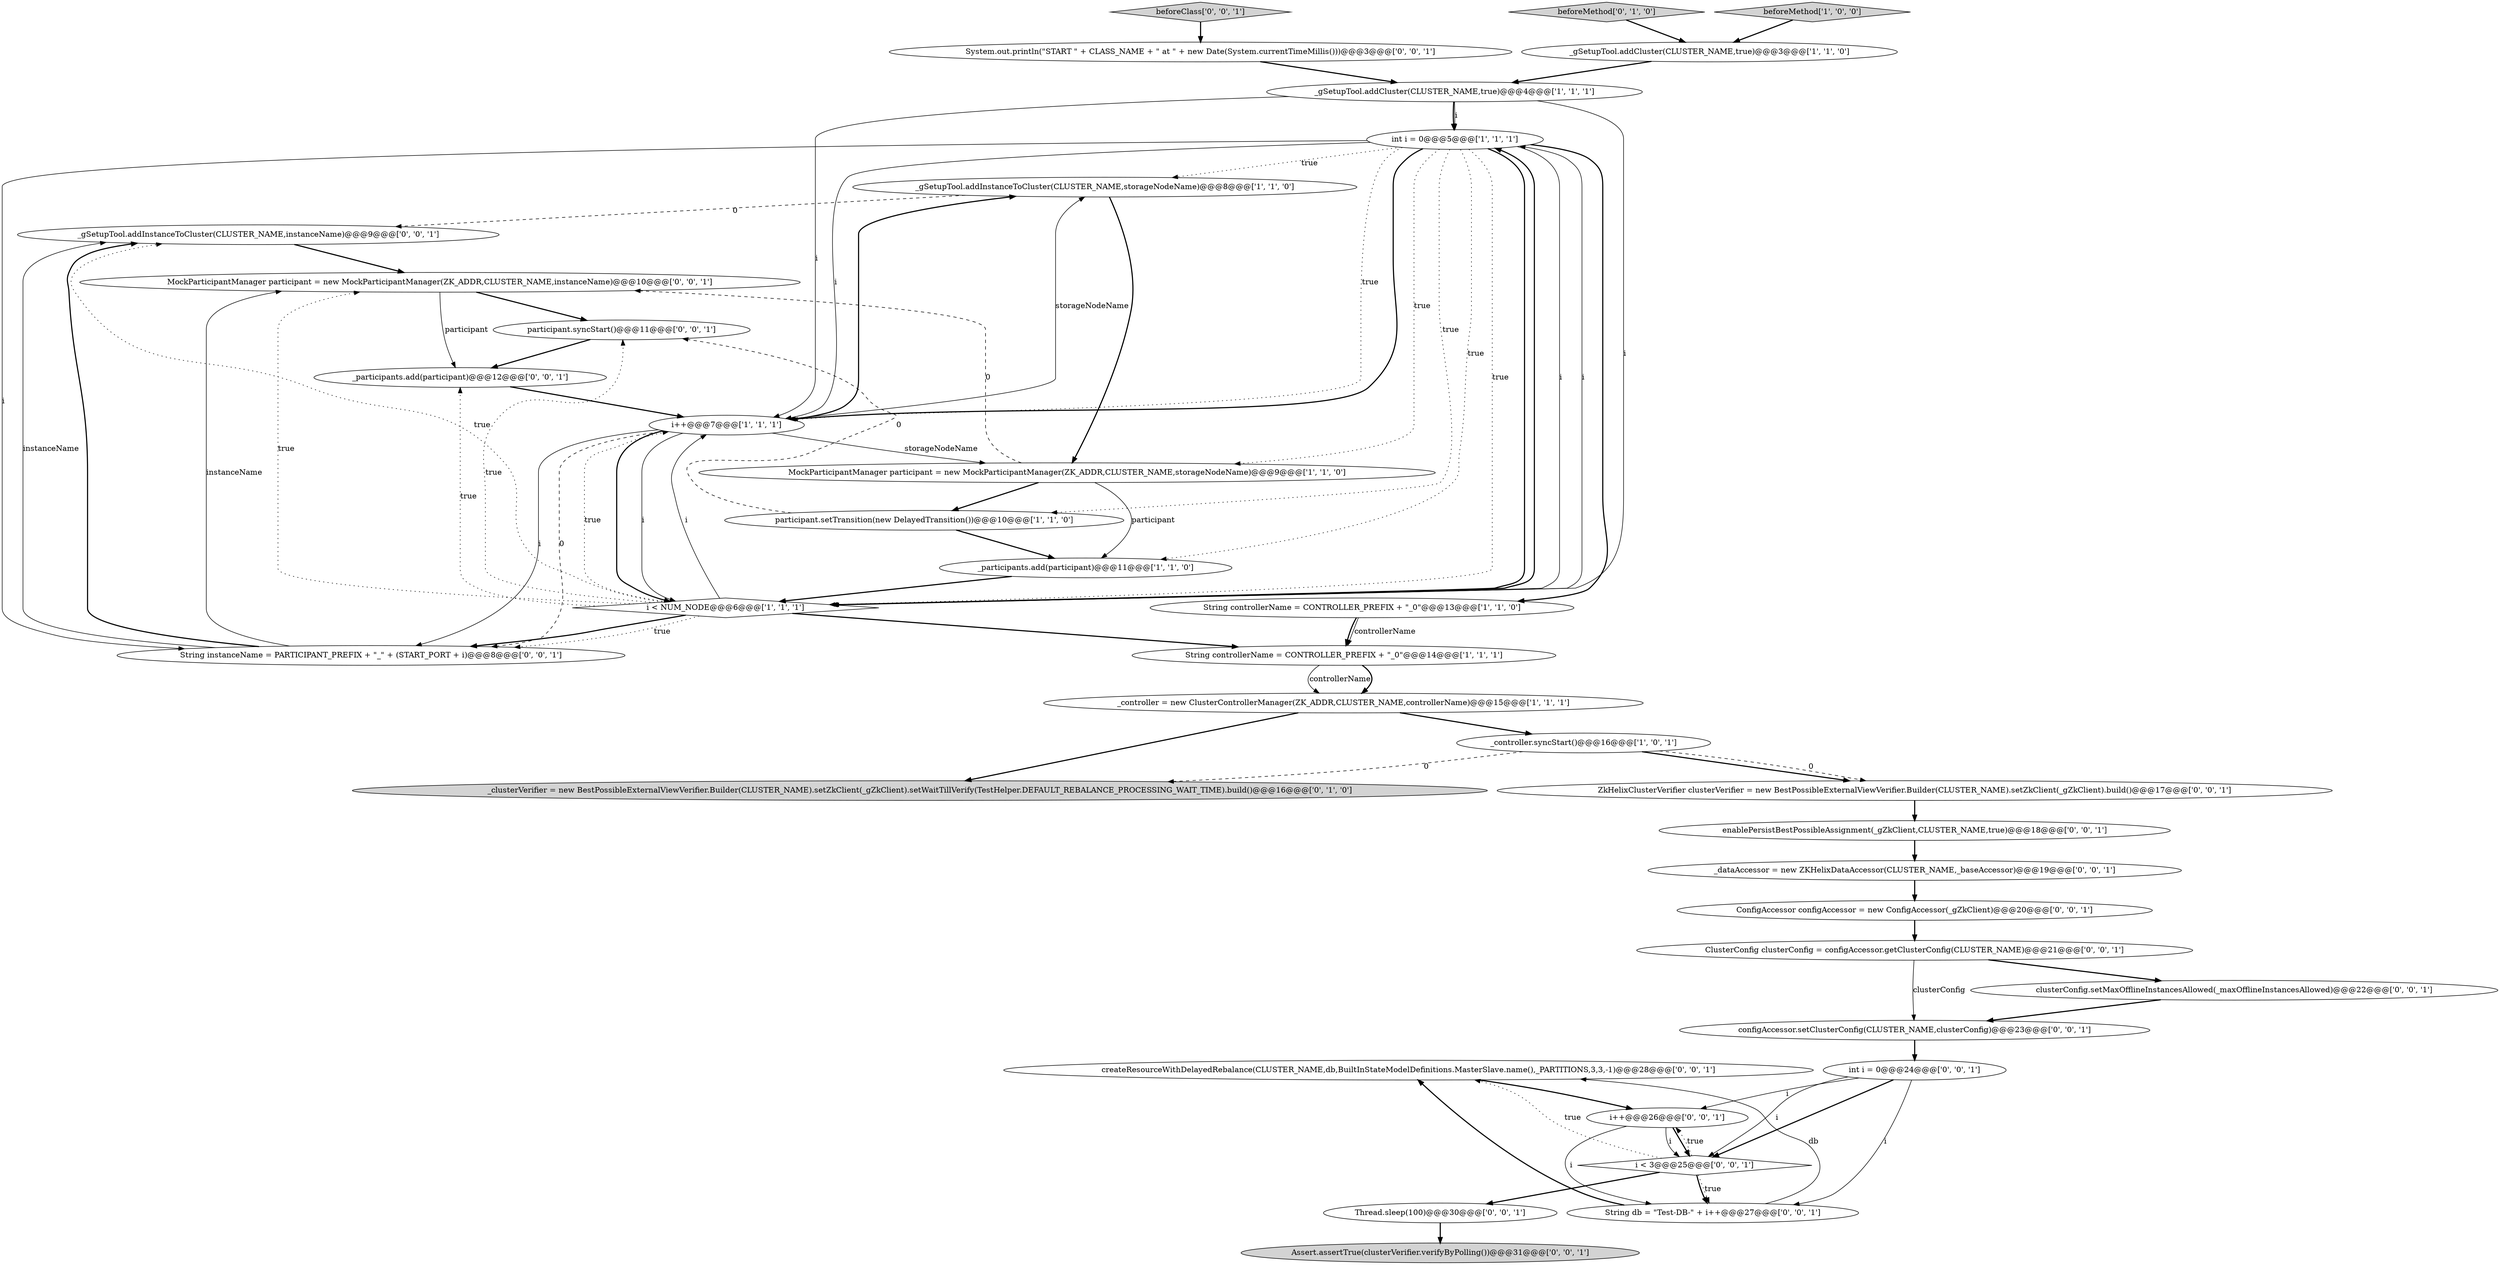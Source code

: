 digraph {
29 [style = filled, label = "createResourceWithDelayedRebalance(CLUSTER_NAME,db,BuiltInStateModelDefinitions.MasterSlave.name(),_PARTITIONS,3,3,-1)@@@28@@@['0', '0', '1']", fillcolor = white, shape = ellipse image = "AAA0AAABBB3BBB"];
32 [style = filled, label = "enablePersistBestPossibleAssignment(_gZkClient,CLUSTER_NAME,true)@@@18@@@['0', '0', '1']", fillcolor = white, shape = ellipse image = "AAA0AAABBB3BBB"];
27 [style = filled, label = "ConfigAccessor configAccessor = new ConfigAccessor(_gZkClient)@@@20@@@['0', '0', '1']", fillcolor = white, shape = ellipse image = "AAA0AAABBB3BBB"];
1 [style = filled, label = "_controller = new ClusterControllerManager(ZK_ADDR,CLUSTER_NAME,controllerName)@@@15@@@['1', '1', '1']", fillcolor = white, shape = ellipse image = "AAA0AAABBB1BBB"];
28 [style = filled, label = "String db = \"Test-DB-\" + i++@@@27@@@['0', '0', '1']", fillcolor = white, shape = ellipse image = "AAA0AAABBB3BBB"];
7 [style = filled, label = "_gSetupTool.addInstanceToCluster(CLUSTER_NAME,storageNodeName)@@@8@@@['1', '1', '0']", fillcolor = white, shape = ellipse image = "AAA0AAABBB1BBB"];
25 [style = filled, label = "int i = 0@@@24@@@['0', '0', '1']", fillcolor = white, shape = ellipse image = "AAA0AAABBB3BBB"];
35 [style = filled, label = "System.out.println(\"START \" + CLASS_NAME + \" at \" + new Date(System.currentTimeMillis()))@@@3@@@['0', '0', '1']", fillcolor = white, shape = ellipse image = "AAA0AAABBB3BBB"];
33 [style = filled, label = "participant.syncStart()@@@11@@@['0', '0', '1']", fillcolor = white, shape = ellipse image = "AAA0AAABBB3BBB"];
11 [style = filled, label = "String controllerName = CONTROLLER_PREFIX + \"_0\"@@@14@@@['1', '1', '1']", fillcolor = white, shape = ellipse image = "AAA0AAABBB1BBB"];
16 [style = filled, label = "Assert.assertTrue(clusterVerifier.verifyByPolling())@@@31@@@['0', '0', '1']", fillcolor = lightgray, shape = ellipse image = "AAA0AAABBB3BBB"];
17 [style = filled, label = "Thread.sleep(100)@@@30@@@['0', '0', '1']", fillcolor = white, shape = ellipse image = "AAA0AAABBB3BBB"];
23 [style = filled, label = "_gSetupTool.addInstanceToCluster(CLUSTER_NAME,instanceName)@@@9@@@['0', '0', '1']", fillcolor = white, shape = ellipse image = "AAA0AAABBB3BBB"];
15 [style = filled, label = "beforeMethod['0', '1', '0']", fillcolor = lightgray, shape = diamond image = "AAA0AAABBB2BBB"];
24 [style = filled, label = "configAccessor.setClusterConfig(CLUSTER_NAME,clusterConfig)@@@23@@@['0', '0', '1']", fillcolor = white, shape = ellipse image = "AAA0AAABBB3BBB"];
0 [style = filled, label = "_gSetupTool.addCluster(CLUSTER_NAME,true)@@@4@@@['1', '1', '1']", fillcolor = white, shape = ellipse image = "AAA0AAABBB1BBB"];
5 [style = filled, label = "beforeMethod['1', '0', '0']", fillcolor = lightgray, shape = diamond image = "AAA0AAABBB1BBB"];
26 [style = filled, label = "ZkHelixClusterVerifier clusterVerifier = new BestPossibleExternalViewVerifier.Builder(CLUSTER_NAME).setZkClient(_gZkClient).build()@@@17@@@['0', '0', '1']", fillcolor = white, shape = ellipse image = "AAA0AAABBB3BBB"];
19 [style = filled, label = "beforeClass['0', '0', '1']", fillcolor = lightgray, shape = diamond image = "AAA0AAABBB3BBB"];
8 [style = filled, label = "i++@@@7@@@['1', '1', '1']", fillcolor = white, shape = ellipse image = "AAA0AAABBB1BBB"];
31 [style = filled, label = "i++@@@26@@@['0', '0', '1']", fillcolor = white, shape = ellipse image = "AAA0AAABBB3BBB"];
4 [style = filled, label = "String controllerName = CONTROLLER_PREFIX + \"_0\"@@@13@@@['1', '1', '0']", fillcolor = white, shape = ellipse image = "AAA0AAABBB1BBB"];
9 [style = filled, label = "participant.setTransition(new DelayedTransition())@@@10@@@['1', '1', '0']", fillcolor = white, shape = ellipse image = "AAA0AAABBB1BBB"];
12 [style = filled, label = "int i = 0@@@5@@@['1', '1', '1']", fillcolor = white, shape = ellipse image = "AAA0AAABBB1BBB"];
13 [style = filled, label = "_participants.add(participant)@@@11@@@['1', '1', '0']", fillcolor = white, shape = ellipse image = "AAA0AAABBB1BBB"];
6 [style = filled, label = "_gSetupTool.addCluster(CLUSTER_NAME,true)@@@3@@@['1', '1', '0']", fillcolor = white, shape = ellipse image = "AAA0AAABBB1BBB"];
30 [style = filled, label = "clusterConfig.setMaxOfflineInstancesAllowed(_maxOfflineInstancesAllowed)@@@22@@@['0', '0', '1']", fillcolor = white, shape = ellipse image = "AAA0AAABBB3BBB"];
18 [style = filled, label = "_participants.add(participant)@@@12@@@['0', '0', '1']", fillcolor = white, shape = ellipse image = "AAA0AAABBB3BBB"];
3 [style = filled, label = "i < NUM_NODE@@@6@@@['1', '1', '1']", fillcolor = white, shape = diamond image = "AAA0AAABBB1BBB"];
34 [style = filled, label = "ClusterConfig clusterConfig = configAccessor.getClusterConfig(CLUSTER_NAME)@@@21@@@['0', '0', '1']", fillcolor = white, shape = ellipse image = "AAA0AAABBB3BBB"];
14 [style = filled, label = "_clusterVerifier = new BestPossibleExternalViewVerifier.Builder(CLUSTER_NAME).setZkClient(_gZkClient).setWaitTillVerify(TestHelper.DEFAULT_REBALANCE_PROCESSING_WAIT_TIME).build()@@@16@@@['0', '1', '0']", fillcolor = lightgray, shape = ellipse image = "AAA1AAABBB2BBB"];
22 [style = filled, label = "i < 3@@@25@@@['0', '0', '1']", fillcolor = white, shape = diamond image = "AAA0AAABBB3BBB"];
36 [style = filled, label = "_dataAccessor = new ZKHelixDataAccessor(CLUSTER_NAME,_baseAccessor)@@@19@@@['0', '0', '1']", fillcolor = white, shape = ellipse image = "AAA0AAABBB3BBB"];
21 [style = filled, label = "MockParticipantManager participant = new MockParticipantManager(ZK_ADDR,CLUSTER_NAME,instanceName)@@@10@@@['0', '0', '1']", fillcolor = white, shape = ellipse image = "AAA0AAABBB3BBB"];
20 [style = filled, label = "String instanceName = PARTICIPANT_PREFIX + \"_\" + (START_PORT + i)@@@8@@@['0', '0', '1']", fillcolor = white, shape = ellipse image = "AAA0AAABBB3BBB"];
10 [style = filled, label = "MockParticipantManager participant = new MockParticipantManager(ZK_ADDR,CLUSTER_NAME,storageNodeName)@@@9@@@['1', '1', '0']", fillcolor = white, shape = ellipse image = "AAA0AAABBB1BBB"];
2 [style = filled, label = "_controller.syncStart()@@@16@@@['1', '0', '1']", fillcolor = white, shape = ellipse image = "AAA0AAABBB1BBB"];
20->23 [style = bold, label=""];
25->28 [style = solid, label="i"];
28->29 [style = solid, label="db"];
3->12 [style = solid, label="i"];
15->6 [style = bold, label=""];
8->20 [style = dashed, label="0"];
35->0 [style = bold, label=""];
25->22 [style = solid, label="i"];
12->3 [style = solid, label="i"];
22->28 [style = bold, label=""];
27->34 [style = bold, label=""];
0->12 [style = solid, label="i"];
17->16 [style = bold, label=""];
1->2 [style = bold, label=""];
28->29 [style = bold, label=""];
5->6 [style = bold, label=""];
12->10 [style = dotted, label="true"];
12->7 [style = dotted, label="true"];
22->28 [style = dotted, label="true"];
2->26 [style = bold, label=""];
2->26 [style = dashed, label="0"];
12->8 [style = solid, label="i"];
20->21 [style = solid, label="instanceName"];
20->23 [style = solid, label="instanceName"];
31->22 [style = solid, label="i"];
3->20 [style = dotted, label="true"];
31->22 [style = bold, label=""];
11->1 [style = solid, label="controllerName"];
22->17 [style = bold, label=""];
1->14 [style = bold, label=""];
8->3 [style = bold, label=""];
0->8 [style = solid, label="i"];
23->21 [style = bold, label=""];
22->29 [style = dotted, label="true"];
8->10 [style = solid, label="storageNodeName"];
12->8 [style = dotted, label="true"];
7->23 [style = dashed, label="0"];
0->12 [style = bold, label=""];
3->18 [style = dotted, label="true"];
26->32 [style = bold, label=""];
31->28 [style = solid, label="i"];
24->25 [style = bold, label=""];
18->8 [style = bold, label=""];
34->30 [style = bold, label=""];
8->20 [style = solid, label="i"];
19->35 [style = bold, label=""];
21->33 [style = bold, label=""];
10->13 [style = solid, label="participant"];
6->0 [style = bold, label=""];
12->4 [style = bold, label=""];
3->8 [style = solid, label="i"];
8->3 [style = solid, label="i"];
21->18 [style = solid, label="participant"];
33->18 [style = bold, label=""];
0->3 [style = solid, label="i"];
12->9 [style = dotted, label="true"];
3->12 [style = bold, label=""];
12->3 [style = bold, label=""];
29->31 [style = bold, label=""];
13->3 [style = bold, label=""];
8->7 [style = bold, label=""];
34->24 [style = solid, label="clusterConfig"];
12->8 [style = bold, label=""];
3->33 [style = dotted, label="true"];
36->27 [style = bold, label=""];
3->11 [style = bold, label=""];
7->10 [style = bold, label=""];
4->11 [style = solid, label="controllerName"];
10->9 [style = bold, label=""];
4->11 [style = bold, label=""];
9->33 [style = dashed, label="0"];
3->21 [style = dotted, label="true"];
3->23 [style = dotted, label="true"];
9->13 [style = bold, label=""];
12->13 [style = dotted, label="true"];
10->21 [style = dashed, label="0"];
3->8 [style = dotted, label="true"];
11->1 [style = bold, label=""];
8->7 [style = solid, label="storageNodeName"];
3->20 [style = bold, label=""];
32->36 [style = bold, label=""];
2->14 [style = dashed, label="0"];
22->31 [style = dotted, label="true"];
25->31 [style = solid, label="i"];
25->22 [style = bold, label=""];
30->24 [style = bold, label=""];
12->3 [style = dotted, label="true"];
12->20 [style = solid, label="i"];
}
